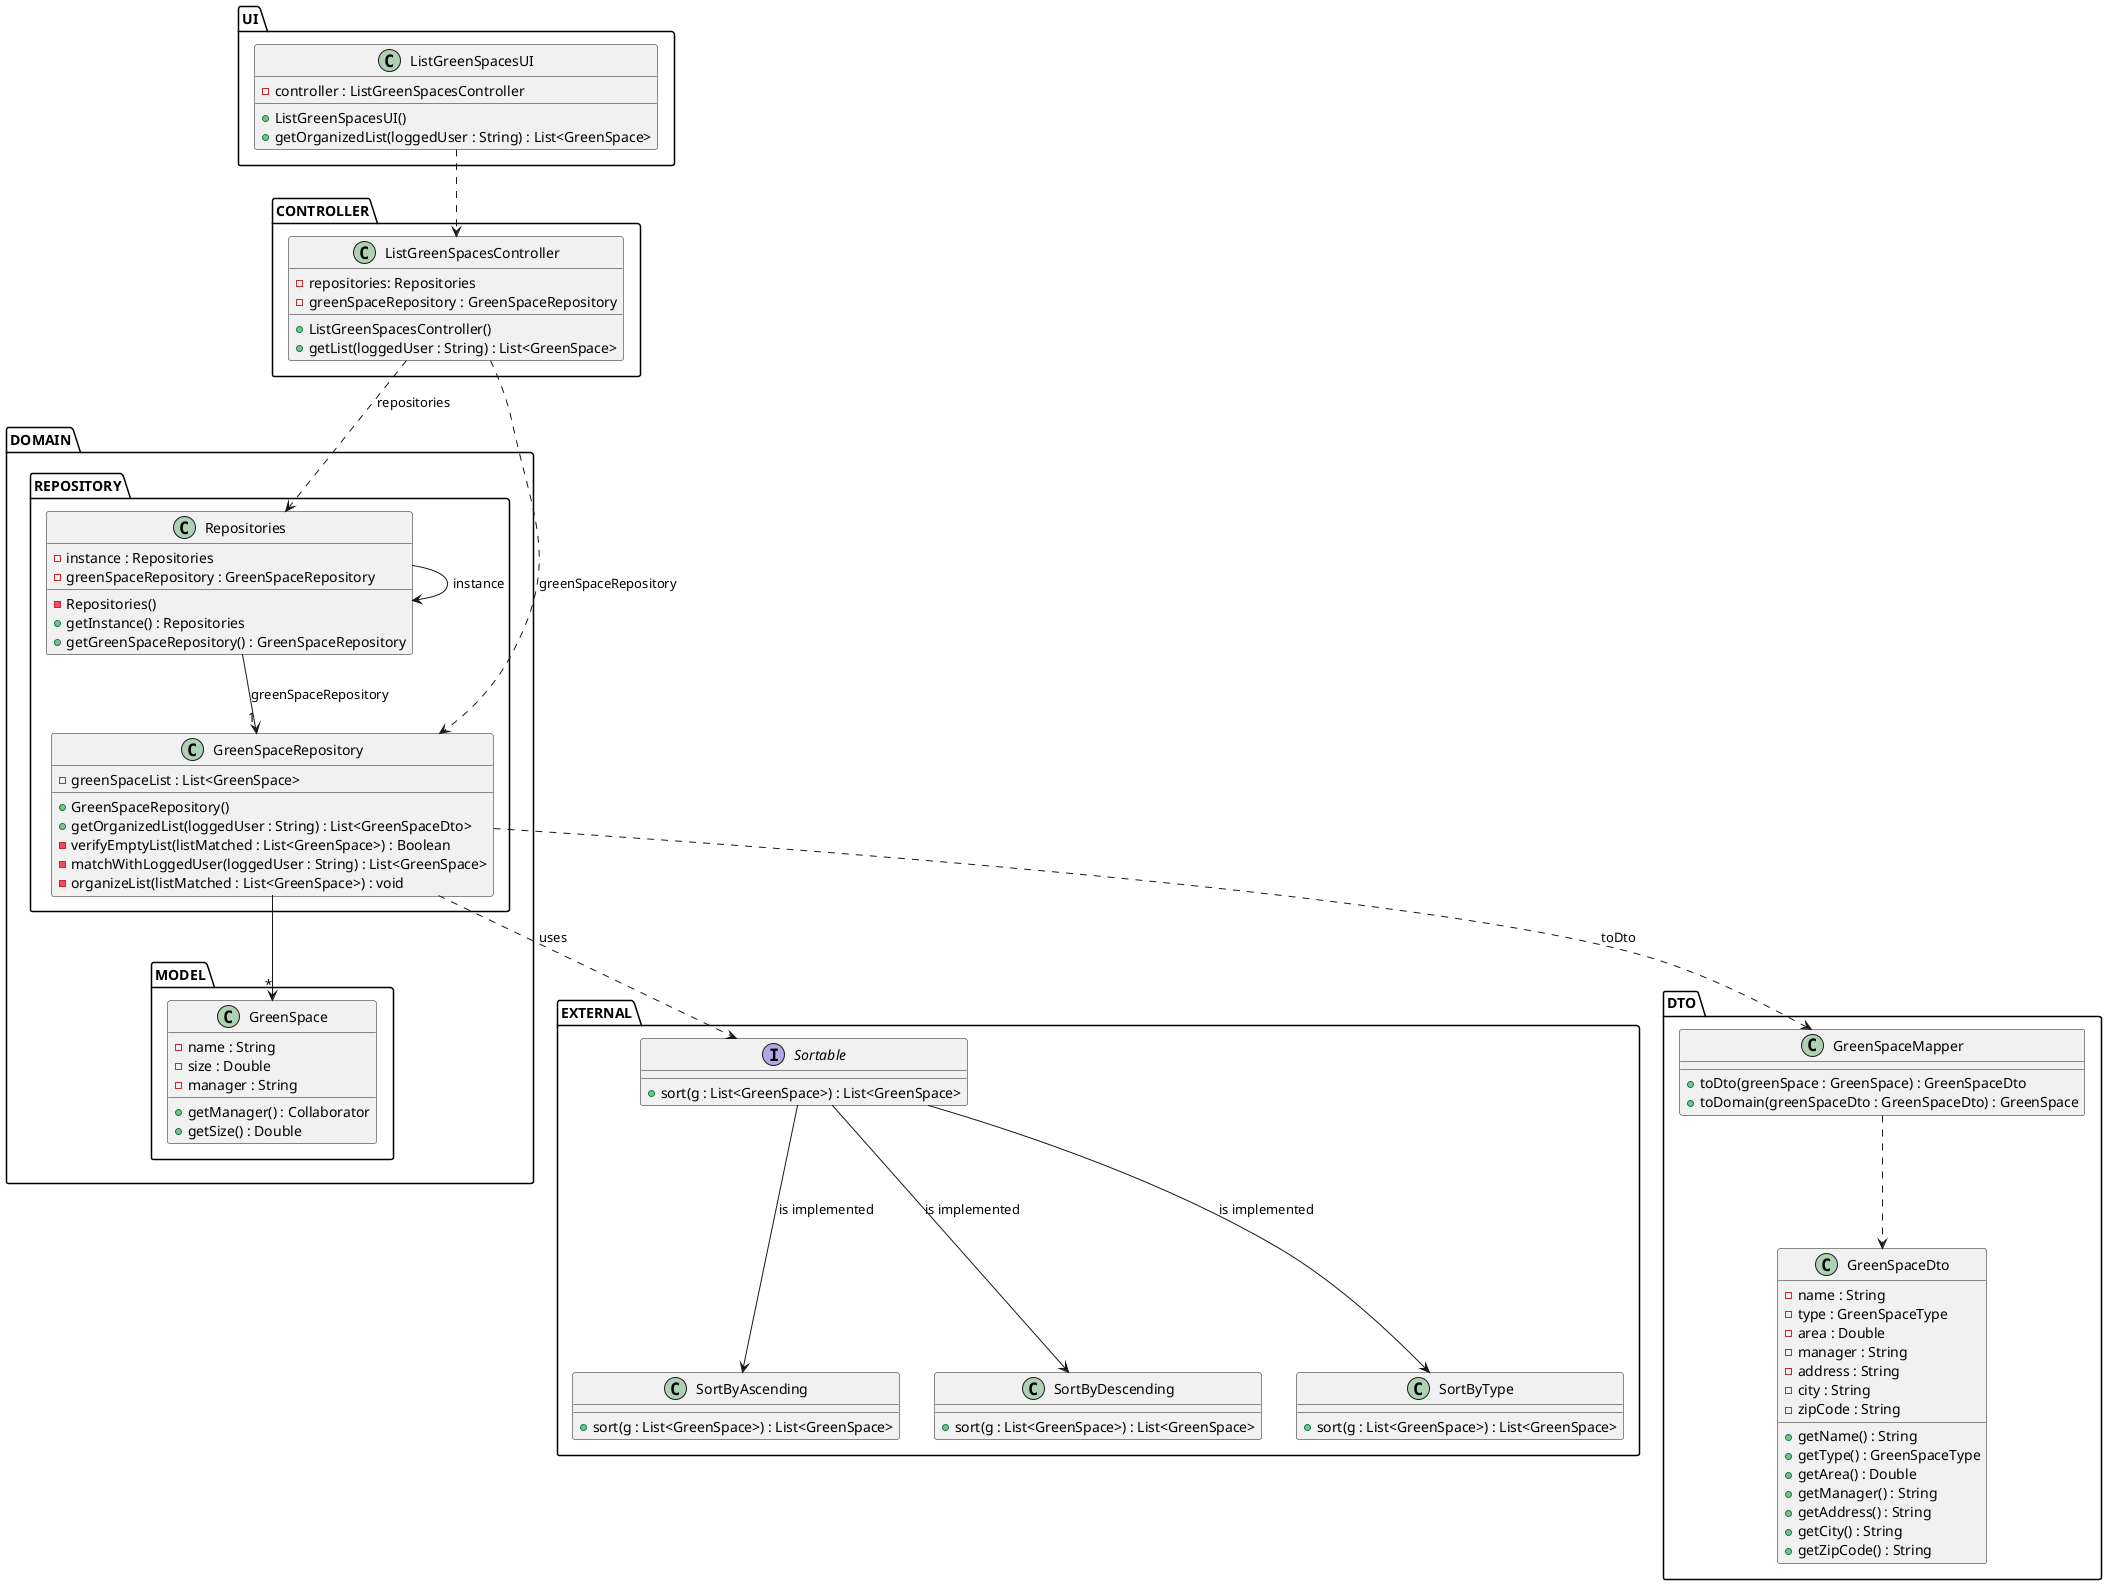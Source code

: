 @startuml
skinparam shadowing false
skinparam line type polyline

'left to right direction
package UI{
    class ListGreenSpacesUI {
        - controller : ListGreenSpacesController
        + ListGreenSpacesUI()
        + getOrganizedList(loggedUser : String) : List<GreenSpace>
    }
}
package CONTROLLER {
    class ListGreenSpacesController {
        - repositories: Repositories
        - greenSpaceRepository : GreenSpaceRepository

        + ListGreenSpacesController()
        +getList(loggedUser : String) : List<GreenSpace>
    }
}
package DOMAIN{
package REPOSITORY{
    class Repositories {
        - instance : Repositories
        - greenSpaceRepository : GreenSpaceRepository
        - Repositories()
        + getInstance() : Repositories
        + getGreenSpaceRepository() : GreenSpaceRepository
    }

    class GreenSpaceRepository {
        - greenSpaceList : List<GreenSpace>
        + GreenSpaceRepository()
        + getOrganizedList(loggedUser : String) : List<GreenSpaceDto>
        - verifyEmptyList(listMatched : List<GreenSpace>) : Boolean
        - matchWithLoggedUser(loggedUser : String) : List<GreenSpace>
        - organizeList(listMatched : List<GreenSpace>) : void
    }
    }
package MODEL{
    class GreenSpace {
        - name : String
        - size : Double
        - manager : String
        + getManager() : Collaborator
        + getSize() : Double
    }
    }
    }
    package EXTERNAL{
    interface Sortable{
    +sort(g : List<GreenSpace>) : List<GreenSpace>
    }
    class SortByAscending{
    +sort(g : List<GreenSpace>) : List<GreenSpace>
    }
    class SortByDescending{
        +sort(g : List<GreenSpace>) : List<GreenSpace>
    }
    class SortByType{
        +sort(g : List<GreenSpace>) : List<GreenSpace>
    }
}
package DTO{
           class GreenSpaceDto{
                - name : String
                - type : GreenSpaceType
                - area : Double
                - manager : String
                - address : String
                - city : String
                - zipCode : String
                + getName() : String
                + getType() : GreenSpaceType
                + getArea() : Double
                + getManager() : String
                + getAddress() : String
                + getCity() : String
                + getZipCode() : String
            }

            class GreenSpaceMapper{
                +toDto(greenSpace : GreenSpace) : GreenSpaceDto
                +toDomain(greenSpaceDto : GreenSpaceDto) : GreenSpace
            }
        }


ListGreenSpacesUI ..> ListGreenSpacesController
ListGreenSpacesController ..> Repositories: repositories
Repositories --> Repositories: instance
ListGreenSpacesController ..> GreenSpaceRepository: greenSpaceRepository
Repositories --> "1"GreenSpaceRepository: greenSpaceRepository
GreenSpaceRepository -->"*" GreenSpace
GreenSpaceRepository ..> GreenSpaceMapper : toDto
GreenSpaceMapper ..> GreenSpaceDto
GreenSpaceRepository ..> Sortable : uses
Sortable --> SortByAscending : is implemented
Sortable --> SortByDescending : is implemented
Sortable --> SortByType : is implemented


@enduml
